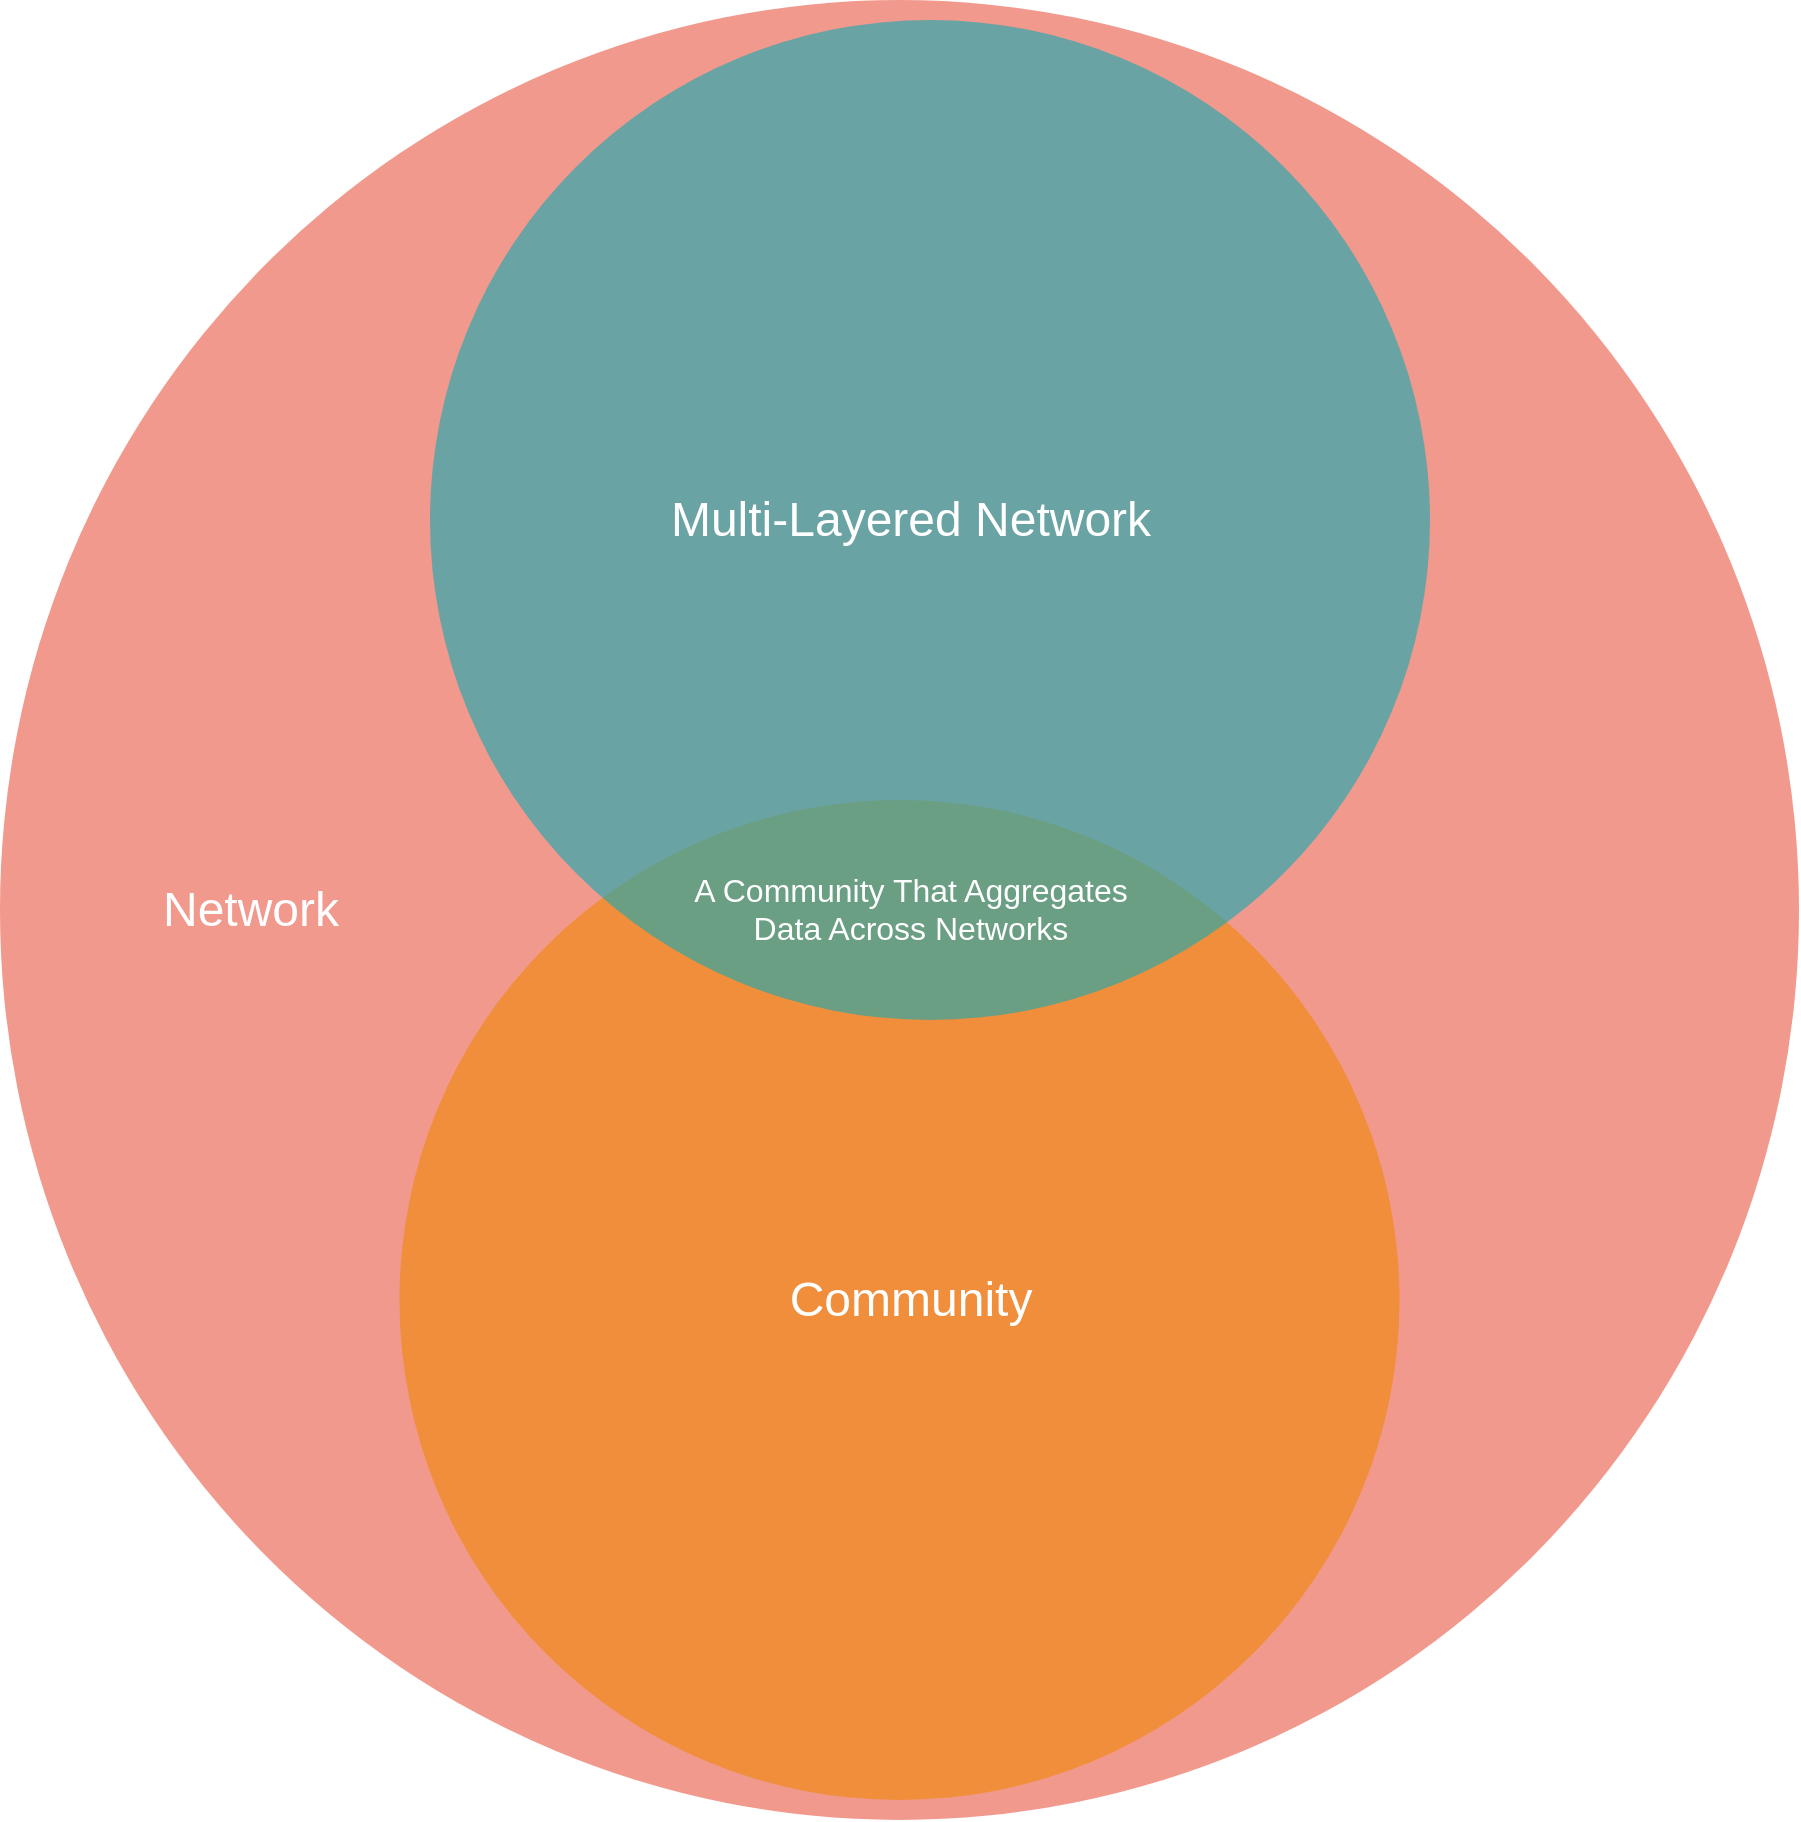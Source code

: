 <mxfile version="20.8.10" type="device"><diagram id="3228e29e-7158-1315-38df-8450db1d8a1d" name="Page-1"><mxGraphModel dx="2074" dy="2041" grid="1" gridSize="10" guides="1" tooltips="1" connect="1" arrows="1" fold="1" page="1" pageScale="1" pageWidth="1169" pageHeight="827" background="none" math="0" shadow="0"><root><mxCell id="0"/><mxCell id="1" parent="0"/><mxCell id="21533" value="" style="ellipse;fillColor=#e85642;opacity=60;strokeColor=none;html=1;fontColor=#FFFFFF;" parent="1" vertex="1"><mxGeometry x="80" y="-60" width="899.5" height="910" as="geometry"/></mxCell><mxCell id="21531" value="" style="ellipse;fillColor=#F08705;opacity=60;strokeColor=none;html=1;fontColor=#FFFFFF;" parent="1" vertex="1"><mxGeometry x="279.75" y="340" width="500" height="500" as="geometry"/></mxCell><mxCell id="21532" value="" style="ellipse;fillColor=#12AAB5;opacity=60;strokeColor=none;html=1;fontColor=#FFFFFF;" parent="1" vertex="1"><mxGeometry x="295" y="-50" width="500" height="500" as="geometry"/></mxCell><mxCell id="21534" value="Multi-Layered Network" style="text;fontSize=24;align=center;verticalAlign=middle;html=1;fontColor=#FFFFFF;" parent="1" vertex="1"><mxGeometry x="439.75" y="165" width="190" height="70" as="geometry"/></mxCell><mxCell id="21535" value="Network" style="text;fontSize=24;align=center;verticalAlign=middle;html=1;fontColor=#FFFFFF;" parent="1" vertex="1"><mxGeometry x="109.5" y="360" width="190" height="70" as="geometry"/></mxCell><mxCell id="21536" value="Community" style="text;fontSize=24;align=center;verticalAlign=middle;html=1;fontColor=#FFFFFF;" parent="1" vertex="1"><mxGeometry x="439.75" y="555" width="190" height="70" as="geometry"/></mxCell><mxCell id="21540" value="A Community That Aggregates &lt;br&gt;Data Across Networks" style="text;align=center;html=1;fontColor=#FFFFFF;fontSize=16;" parent="1" vertex="1"><mxGeometry x="470" y="368.5" width="129.5" height="81.5" as="geometry"/></mxCell></root></mxGraphModel></diagram></mxfile>